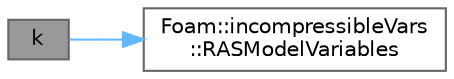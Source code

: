 digraph "k"
{
 // LATEX_PDF_SIZE
  bgcolor="transparent";
  edge [fontname=Helvetica,fontsize=10,labelfontname=Helvetica,labelfontsize=10];
  node [fontname=Helvetica,fontsize=10,shape=box,height=0.2,width=0.4];
  rankdir="LR";
  Node1 [id="Node000001",label="k",height=0.2,width=0.4,color="gray40", fillcolor="grey60", style="filled", fontcolor="black",tooltip=" "];
  Node1 -> Node2 [id="edge1_Node000001_Node000002",color="steelblue1",style="solid",tooltip=" "];
  Node2 [id="Node000002",label="Foam::incompressibleVars\l::RASModelVariables",height=0.2,width=0.4,color="grey40", fillcolor="white", style="filled",URL="$classFoam_1_1incompressibleVars.html#ae17fc2ed60a5a1656d1d3d4ce88dbc75",tooltip=" "];
}
